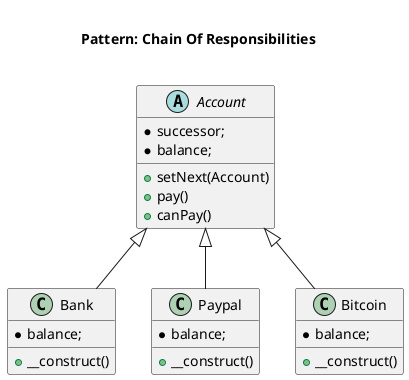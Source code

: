 @startuml
    Title <size:20>\nPattern: Chain Of Responsibilities\n

    abstract class Account {
        * successor;
        * balance;
        + setNext(Account)
        + pay()
        + canPay()
    }

    class Bank extends Account {
        * balance;
        + __construct()
    }

    class Paypal extends Account {
        * balance;
        + __construct()
    }

    class Bitcoin extends Account {
        * balance;
        + __construct()
    }
@enduml
